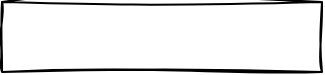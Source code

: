 <mxfile>
    <diagram id="RwXb9RZUS1CfqTFsBlM7" name="Page-1">
        <mxGraphModel dx="1157" dy="704" grid="0" gridSize="10" guides="1" tooltips="1" connect="1" arrows="1" fold="1" page="0" pageScale="1" pageWidth="850" pageHeight="1100" math="0" shadow="0">
            <root>
                <mxCell id="0"/>
                <mxCell id="1" parent="0"/>
                <mxCell id="2" value="" style="rounded=0;whiteSpace=wrap;html=1;sketch=1;hachureGap=4;jiggle=2;curveFitting=1;fontFamily=Architects Daughter;fontSource=https%3A%2F%2Ffonts.googleapis.com%2Fcss%3Ffamily%3DArchitects%2BDaughter;fontSize=20;" vertex="1" parent="1">
                    <mxGeometry x="31" y="249" width="160" height="35" as="geometry"/>
                </mxCell>
            </root>
        </mxGraphModel>
    </diagram>
</mxfile>